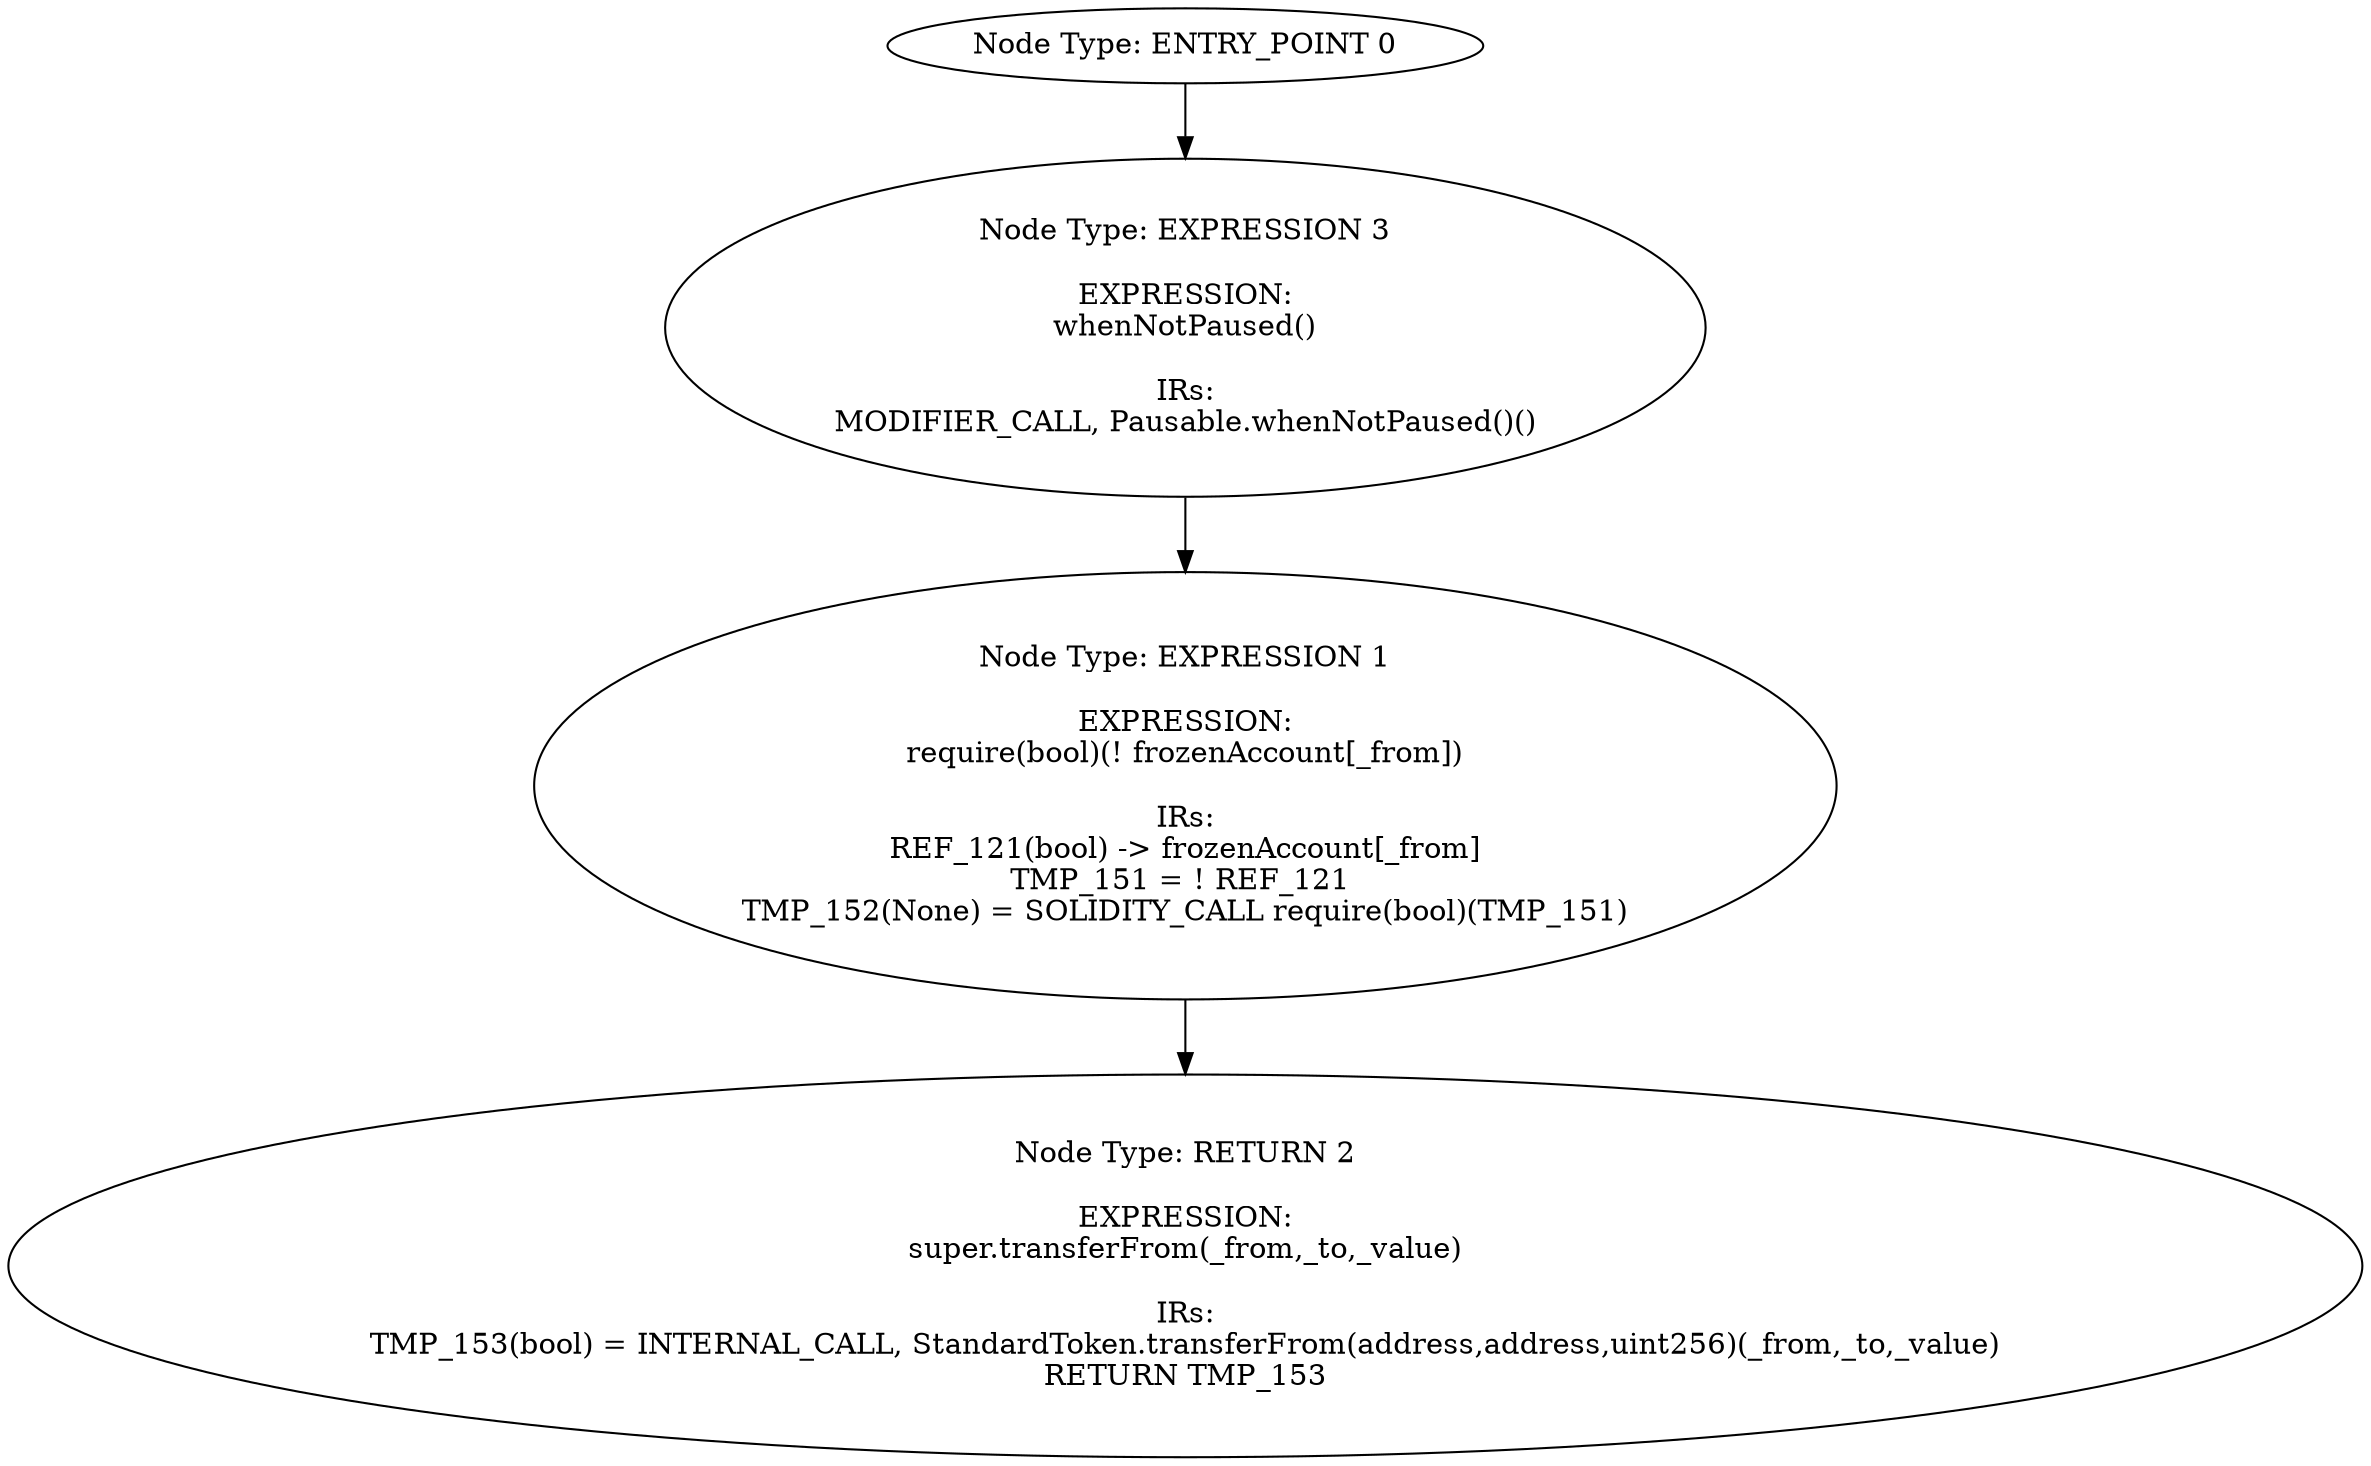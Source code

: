 digraph{
0[label="Node Type: ENTRY_POINT 0
"];
0->3;
1[label="Node Type: EXPRESSION 1

EXPRESSION:
require(bool)(! frozenAccount[_from])

IRs:
REF_121(bool) -> frozenAccount[_from]
TMP_151 = ! REF_121 
TMP_152(None) = SOLIDITY_CALL require(bool)(TMP_151)"];
1->2;
2[label="Node Type: RETURN 2

EXPRESSION:
super.transferFrom(_from,_to,_value)

IRs:
TMP_153(bool) = INTERNAL_CALL, StandardToken.transferFrom(address,address,uint256)(_from,_to,_value)
RETURN TMP_153"];
3[label="Node Type: EXPRESSION 3

EXPRESSION:
whenNotPaused()

IRs:
MODIFIER_CALL, Pausable.whenNotPaused()()"];
3->1;
}
